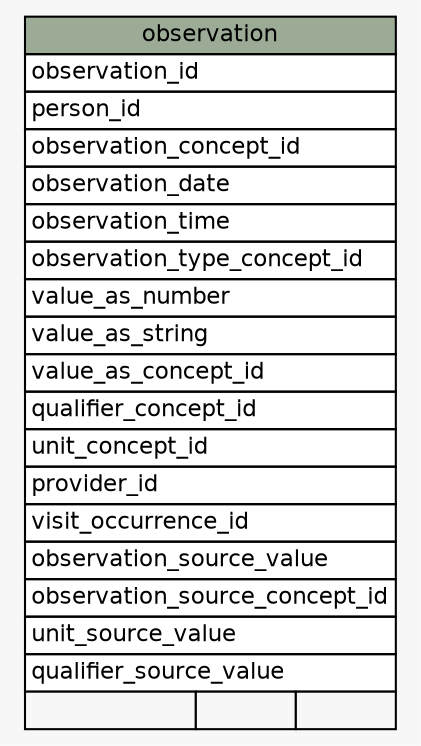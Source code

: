 // dot 2.38.0 on Linux 3.16.0-38-generic
// SchemaSpy rev 590
digraph "observation" {
  graph [
    rankdir="RL"
    bgcolor="#f7f7f7"
    nodesep="0.18"
    ranksep="0.46"
    fontname="Helvetica"
    fontsize="11"
  ];
  node [
    fontname="Helvetica"
    fontsize="11"
    shape="plaintext"
  ];
  edge [
    arrowsize="0.8"
  ];
  "observation" [
    label=<
    <TABLE BORDER="0" CELLBORDER="1" CELLSPACING="0" BGCOLOR="#ffffff">
      <TR><TD COLSPAN="3" BGCOLOR="#9bab96" ALIGN="CENTER">observation</TD></TR>
      <TR><TD PORT="observation_id" COLSPAN="3" ALIGN="LEFT">observation_id</TD></TR>
      <TR><TD PORT="person_id" COLSPAN="3" ALIGN="LEFT">person_id</TD></TR>
      <TR><TD PORT="observation_concept_id" COLSPAN="3" ALIGN="LEFT">observation_concept_id</TD></TR>
      <TR><TD PORT="observation_date" COLSPAN="3" ALIGN="LEFT">observation_date</TD></TR>
      <TR><TD PORT="observation_time" COLSPAN="3" ALIGN="LEFT">observation_time</TD></TR>
      <TR><TD PORT="observation_type_concept_id" COLSPAN="3" ALIGN="LEFT">observation_type_concept_id</TD></TR>
      <TR><TD PORT="value_as_number" COLSPAN="3" ALIGN="LEFT">value_as_number</TD></TR>
      <TR><TD PORT="value_as_string" COLSPAN="3" ALIGN="LEFT">value_as_string</TD></TR>
      <TR><TD PORT="value_as_concept_id" COLSPAN="3" ALIGN="LEFT">value_as_concept_id</TD></TR>
      <TR><TD PORT="qualifier_concept_id" COLSPAN="3" ALIGN="LEFT">qualifier_concept_id</TD></TR>
      <TR><TD PORT="unit_concept_id" COLSPAN="3" ALIGN="LEFT">unit_concept_id</TD></TR>
      <TR><TD PORT="provider_id" COLSPAN="3" ALIGN="LEFT">provider_id</TD></TR>
      <TR><TD PORT="visit_occurrence_id" COLSPAN="3" ALIGN="LEFT">visit_occurrence_id</TD></TR>
      <TR><TD PORT="observation_source_value" COLSPAN="3" ALIGN="LEFT">observation_source_value</TD></TR>
      <TR><TD PORT="observation_source_concept_id" COLSPAN="3" ALIGN="LEFT">observation_source_concept_id</TD></TR>
      <TR><TD PORT="unit_source_value" COLSPAN="3" ALIGN="LEFT">unit_source_value</TD></TR>
      <TR><TD PORT="qualifier_source_value" COLSPAN="3" ALIGN="LEFT">qualifier_source_value</TD></TR>
      <TR><TD ALIGN="LEFT" BGCOLOR="#f7f7f7">  </TD><TD ALIGN="RIGHT" BGCOLOR="#f7f7f7">  </TD><TD ALIGN="RIGHT" BGCOLOR="#f7f7f7">  </TD></TR>
    </TABLE>>
    URL="tables/observation.html"
    tooltip="observation"
  ];
}
